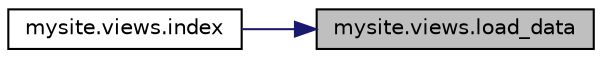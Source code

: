 digraph "mysite.views.load_data"
{
 // LATEX_PDF_SIZE
  edge [fontname="Helvetica",fontsize="10",labelfontname="Helvetica",labelfontsize="10"];
  node [fontname="Helvetica",fontsize="10",shape=record];
  rankdir="RL";
  Node1 [label="mysite.views.load_data",height=0.2,width=0.4,color="black", fillcolor="grey75", style="filled", fontcolor="black",tooltip=" "];
  Node1 -> Node2 [dir="back",color="midnightblue",fontsize="10",style="solid",fontname="Helvetica"];
  Node2 [label="mysite.views.index",height=0.2,width=0.4,color="black", fillcolor="white", style="filled",URL="$namespacemysite_1_1views.html#aa34bc0c8bf0b8d0cdddc4fe3a75703af",tooltip=" "];
}

